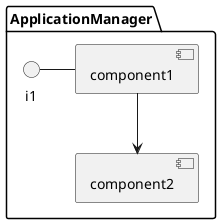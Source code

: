 @startuml

package ApplicationManager {
component component1
component component2
interface i1

}
i1 - component1
component1 --> component2
@enduml
